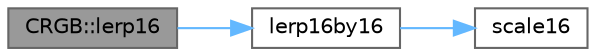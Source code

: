 digraph "CRGB::lerp16"
{
 // LATEX_PDF_SIZE
  bgcolor="transparent";
  edge [fontname=Helvetica,fontsize=10,labelfontname=Helvetica,labelfontsize=10];
  node [fontname=Helvetica,fontsize=10,shape=box,height=0.2,width=0.4];
  rankdir="LR";
  Node1 [id="Node000001",label="CRGB::lerp16",height=0.2,width=0.4,color="gray40", fillcolor="grey60", style="filled", fontcolor="black",tooltip="Return a new CRGB object after performing a linear interpolation between this object and the passed i..."];
  Node1 -> Node2 [id="edge1_Node000001_Node000002",color="steelblue1",style="solid",tooltip=" "];
  Node2 [id="Node000002",label="lerp16by16",height=0.2,width=0.4,color="grey40", fillcolor="white", style="filled",URL="$d6/d19/group___linear_interpolation.html#ga7c02960d0f26e90054c7312e5f9a55b3",tooltip="Linear interpolation between two unsigned 16-bit values, with 16-bit fraction."];
  Node2 -> Node3 [id="edge2_Node000002_Node000003",color="steelblue1",style="solid",tooltip=" "];
  Node3 [id="Node000003",label="scale16",height=0.2,width=0.4,color="grey40", fillcolor="white", style="filled",URL="$d0/da8/group___scaling.html#ga1ff8ac00ad78e22acc7bb7445bfdb145",tooltip="Scale a 16-bit unsigned value by an 16-bit value, which is treated as the numerator of a fraction who..."];
}
